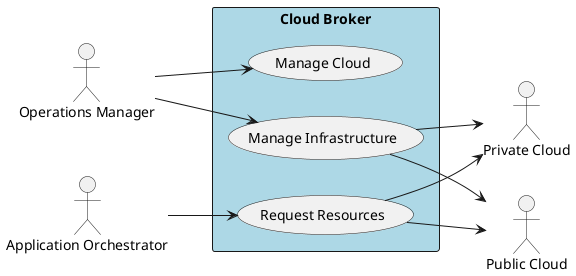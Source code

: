 @startuml

left to right direction

actor :Operations Manager: as Ops
actor :Application Orchestrator: as AO
actor :Private Cloud: as PC1
actor :Public Cloud: as PC2

rectangle "Cloud Broker" #lightblue {
    UseCase UC1 as "Manage Infrastructure"
    UseCase UC2 as "Manage Cloud"
    UseCase UC3 as "Request Resources"
    Ops --> UC1
    Ops --> UC2
    UC1 --> PC1
    UC1 --> PC2
    UC3 --> PC1
    UC3 --> PC2
    AO --> UC3
}

@enduml
